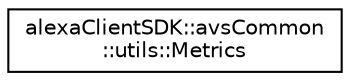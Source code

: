 digraph "Graphical Class Hierarchy"
{
 // LATEX_PDF_SIZE
  edge [fontname="Helvetica",fontsize="10",labelfontname="Helvetica",labelfontsize="10"];
  node [fontname="Helvetica",fontsize="10",shape=record];
  rankdir="LR";
  Node0 [label="alexaClientSDK::avsCommon\l::utils::Metrics",height=0.2,width=0.4,color="black", fillcolor="white", style="filled",URL="$classalexa_client_s_d_k_1_1avs_common_1_1utils_1_1_metrics.html",tooltip=" "];
}
